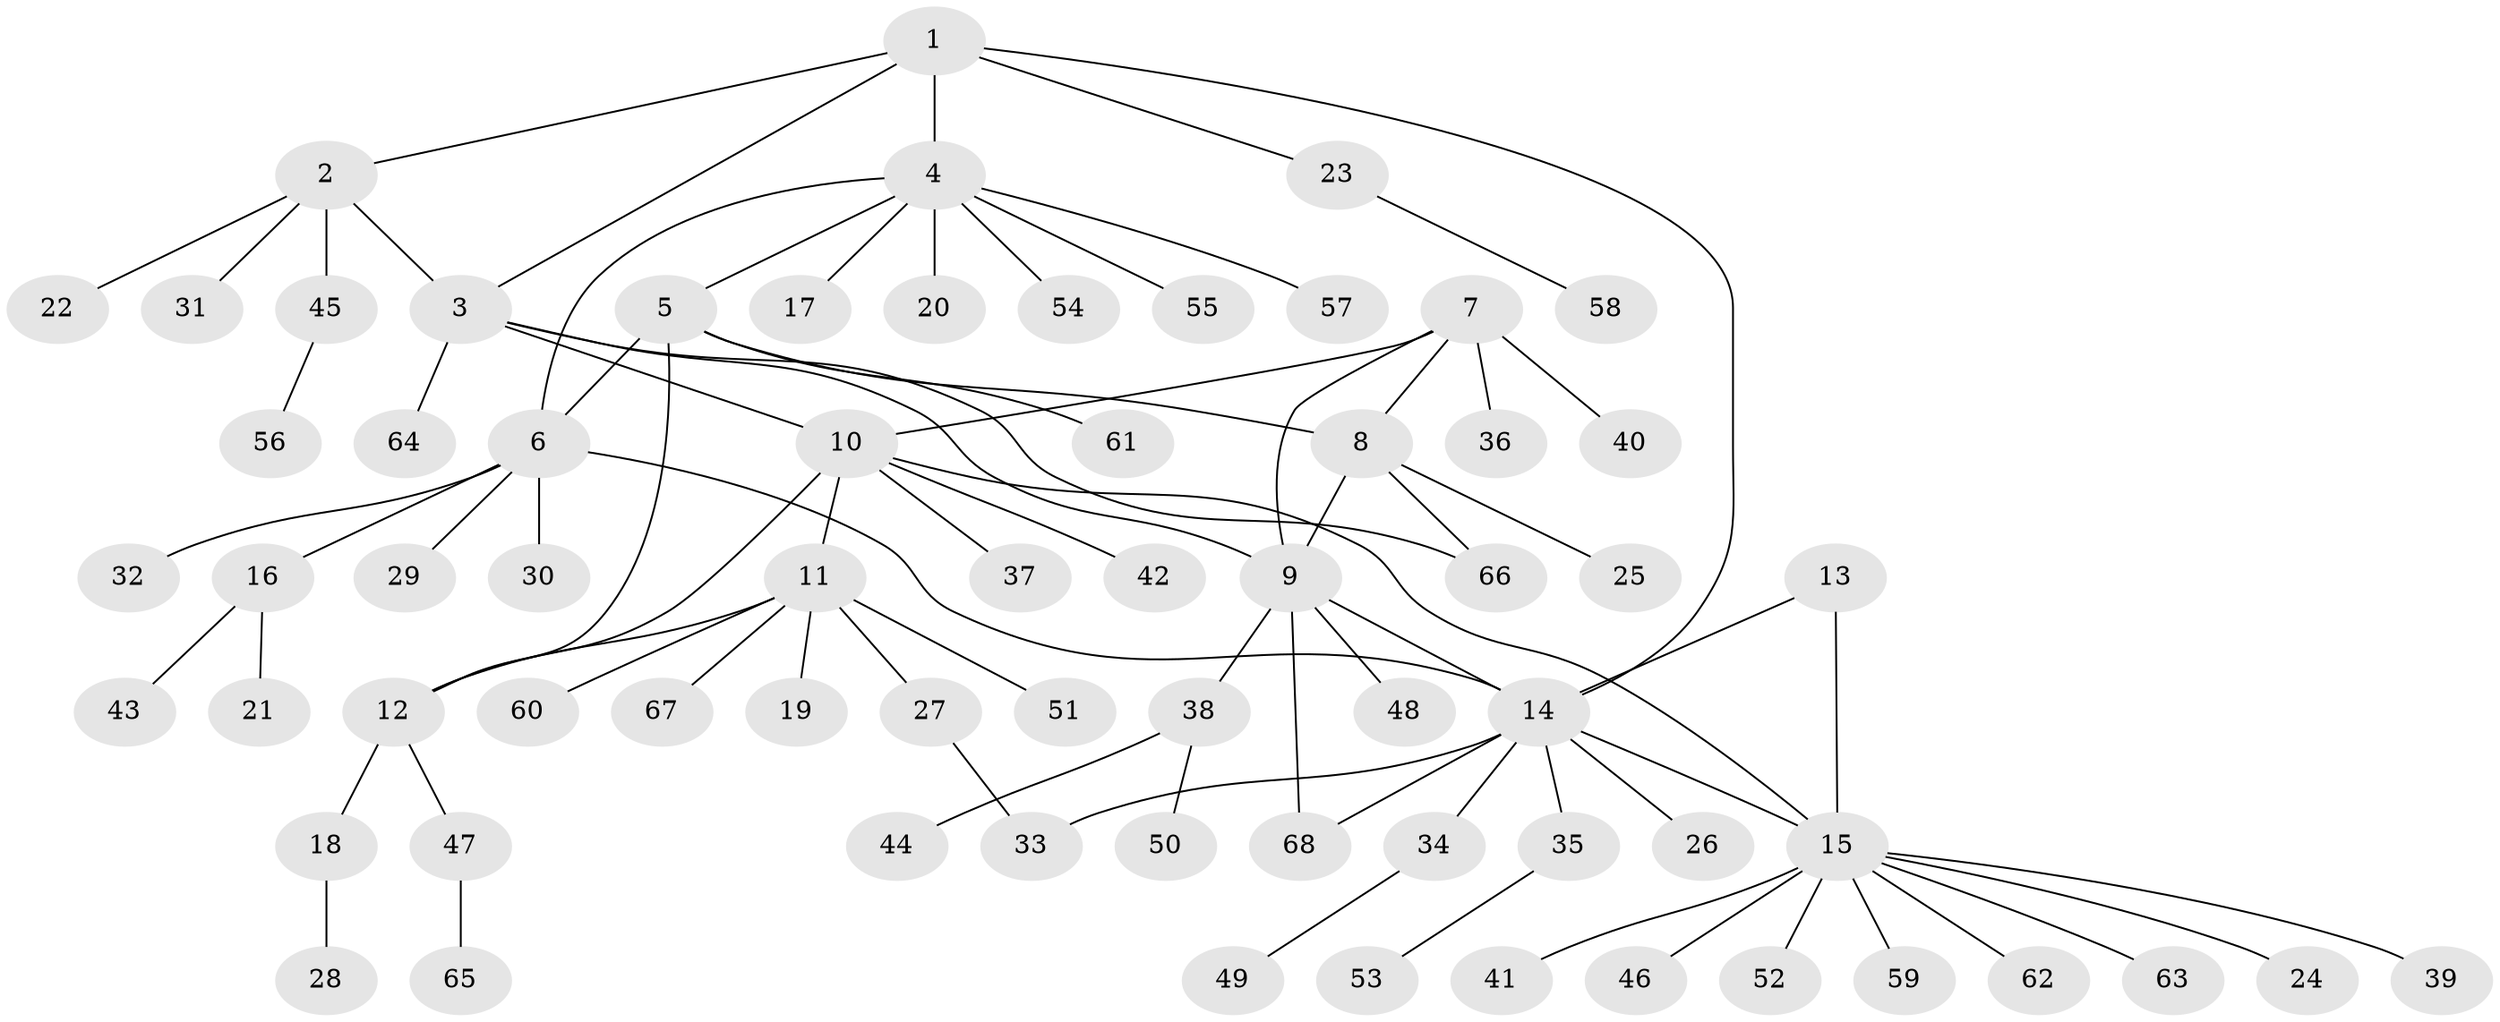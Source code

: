 // Generated by graph-tools (version 1.1) at 2025/50/03/09/25 03:50:31]
// undirected, 68 vertices, 81 edges
graph export_dot {
graph [start="1"]
  node [color=gray90,style=filled];
  1;
  2;
  3;
  4;
  5;
  6;
  7;
  8;
  9;
  10;
  11;
  12;
  13;
  14;
  15;
  16;
  17;
  18;
  19;
  20;
  21;
  22;
  23;
  24;
  25;
  26;
  27;
  28;
  29;
  30;
  31;
  32;
  33;
  34;
  35;
  36;
  37;
  38;
  39;
  40;
  41;
  42;
  43;
  44;
  45;
  46;
  47;
  48;
  49;
  50;
  51;
  52;
  53;
  54;
  55;
  56;
  57;
  58;
  59;
  60;
  61;
  62;
  63;
  64;
  65;
  66;
  67;
  68;
  1 -- 2;
  1 -- 3;
  1 -- 4;
  1 -- 14;
  1 -- 23;
  2 -- 3;
  2 -- 22;
  2 -- 31;
  2 -- 45;
  3 -- 9;
  3 -- 10;
  3 -- 64;
  3 -- 66;
  4 -- 5;
  4 -- 6;
  4 -- 17;
  4 -- 20;
  4 -- 54;
  4 -- 55;
  4 -- 57;
  5 -- 6;
  5 -- 8;
  5 -- 12;
  5 -- 61;
  6 -- 14;
  6 -- 16;
  6 -- 29;
  6 -- 30;
  6 -- 32;
  7 -- 8;
  7 -- 9;
  7 -- 10;
  7 -- 36;
  7 -- 40;
  8 -- 9;
  8 -- 25;
  8 -- 66;
  9 -- 14;
  9 -- 38;
  9 -- 48;
  9 -- 68;
  10 -- 11;
  10 -- 12;
  10 -- 15;
  10 -- 37;
  10 -- 42;
  11 -- 12;
  11 -- 19;
  11 -- 27;
  11 -- 51;
  11 -- 60;
  11 -- 67;
  12 -- 18;
  12 -- 47;
  13 -- 14;
  13 -- 15;
  14 -- 15;
  14 -- 26;
  14 -- 33;
  14 -- 34;
  14 -- 35;
  14 -- 68;
  15 -- 24;
  15 -- 39;
  15 -- 41;
  15 -- 46;
  15 -- 52;
  15 -- 59;
  15 -- 62;
  15 -- 63;
  16 -- 21;
  16 -- 43;
  18 -- 28;
  23 -- 58;
  27 -- 33;
  34 -- 49;
  35 -- 53;
  38 -- 44;
  38 -- 50;
  45 -- 56;
  47 -- 65;
}
